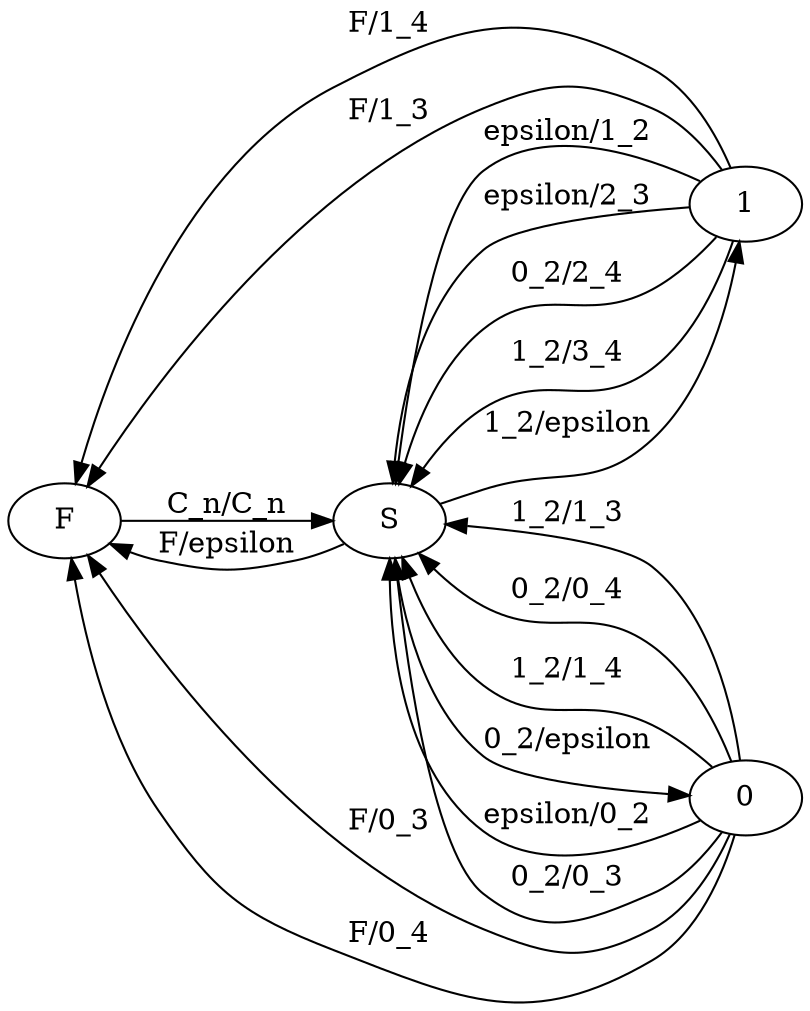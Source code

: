 digraph G {
	rankdir=LR;
	
	F -> S [label="C_n/C_n"];
	S -> F [label="F/\epsilon"];
	
	S -> 0 [label="0_2/\epsilon"];
	S -> 1 [label="1_2/\epsilon"];
	
	0 -> S [label="\epsilon/0_2"];
	1 -> S [label="\epsilon/1_2"];
	
	0 -> S [label="0_2/0_3"];
	0 -> S [label="1_2/1_3"];
	1 -> S [label="\epsilon/2_3"];

	0 -> S [label="0_2/0_4"];
	0 -> S [label="1_2/1_4"];
	1 -> S [label="0_2/2_4"];
	1 -> S [label="1_2/3_4"];

	0 -> F [label="F/0_3"];
	1 -> F [label="F/1_3"];

	0 -> F [label="F/0_4"];
	1 -> F [label="F/1_4"];
}